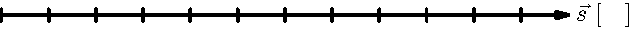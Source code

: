 /* Various types of motion maps */

struct MotionMap {
  pen ref_p = black+linewidth(1.4);
  real arrow_size = 6; // arrow head size
  real length;
  real n; // for number of marks
  real dx; // for tick marks
  real dy = .1cm; // for vertical offsets
  Label axis_L;
  
  void draw() {
    // draw ref axis
    draw((0,-this.dy)--(this.length,-this.dy),this.ref_p,Arrow(this.arrow_size));
    // draw axis label
    label(this.axis_L, (this.length,-this.dy), E, this.ref_p);
    // old code for X with no ticks and + in pos. dir.
    //label("+",(this.length,-this.dy),E,this.ref_p);
    //label("$\times$",(0,-this.dy),this.ref_p);
    // new code for ticks:
    for(int i; i < this.n; ++i) {
      draw((i*this.dx,0)--(i*this.dx,-2*this.dy), this.ref_p);
    }
  }
  void operator init(Label axis_L="$\vec{s}$~[\quad]", real length=10cm, real num_ticks=10) {
    this.axis_L = axis_L;
    this.length = length;
    this.n = num_ticks;
    this.dx = this.length/this.n;
  }
}
from MotionMap unravel MotionMap;

void draw(MotionMap m) {
  m.draw();
}

MotionMap m = MotionMap(num_ticks=12);
draw(m);
